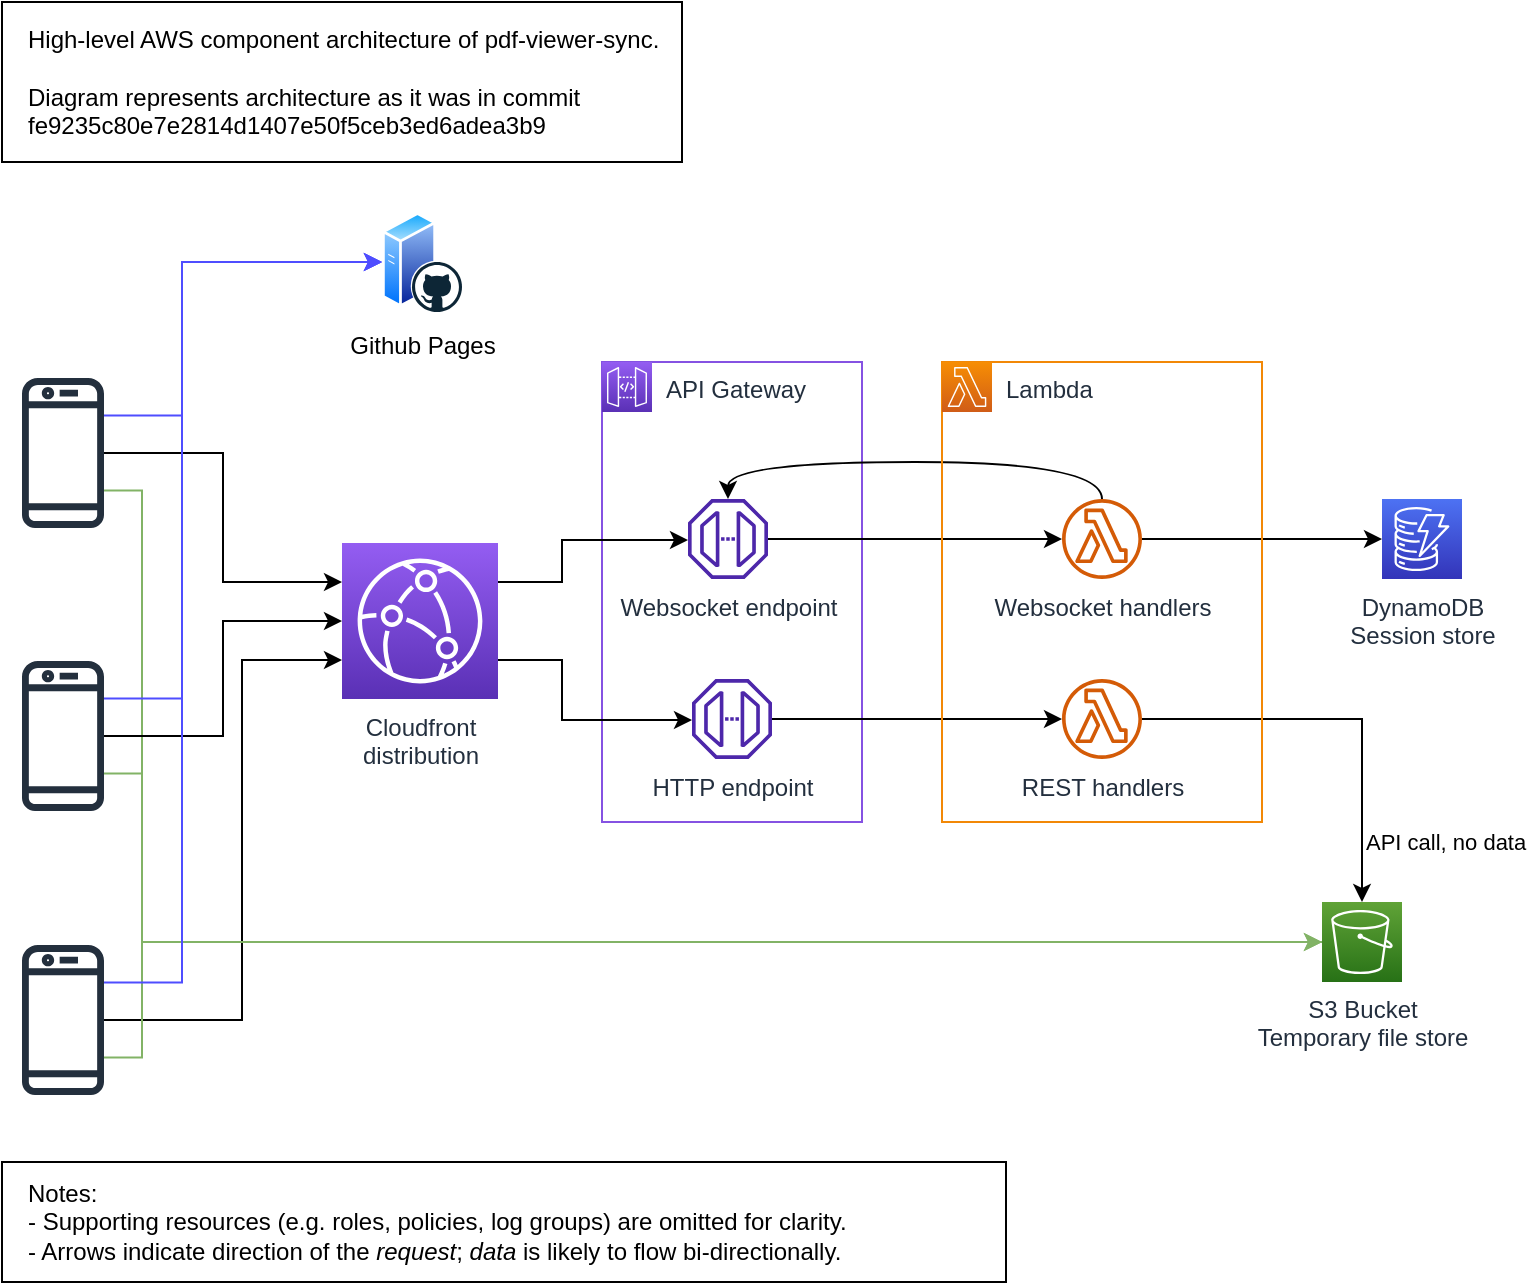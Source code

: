 <mxfile version="21.2.1" type="device">
  <diagram name="Page-1" id="QlAS6P0ZarEfJbWY2PkY">
    <mxGraphModel dx="1434" dy="747" grid="1" gridSize="10" guides="1" tooltips="1" connect="1" arrows="1" fold="1" page="0" pageScale="1" pageWidth="827" pageHeight="1169" math="0" shadow="0">
      <root>
        <mxCell id="0" />
        <mxCell id="1" parent="0" />
        <mxCell id="odi_V6lT9OdnU7UhY-RL-20" value="API Gateway" style="points=[[0,0],[0.25,0],[0.5,0],[0.75,0],[1,0],[1,0.25],[1,0.5],[1,0.75],[1,1],[0.75,1],[0.5,1],[0.25,1],[0,1],[0,0.75],[0,0.5],[0,0.25]];outlineConnect=0;gradientColor=none;html=1;whiteSpace=wrap;fontSize=12;fontStyle=0;container=1;pointerEvents=0;collapsible=0;recursiveResize=0;shape=mxgraph.aws4.group;grIcon=mxgraph.aws4.group_aws_cloud_alt;strokeColor=#8552e2;fillColor=none;verticalAlign=top;align=left;spacingLeft=30;fontColor=#232F3E;dashed=0;" parent="1" vertex="1">
          <mxGeometry x="330" y="290" width="130" height="230" as="geometry" />
        </mxCell>
        <mxCell id="odi_V6lT9OdnU7UhY-RL-3" value="" style="sketch=0;points=[[0,0,0],[0.25,0,0],[0.5,0,0],[0.75,0,0],[1,0,0],[0,1,0],[0.25,1,0],[0.5,1,0],[0.75,1,0],[1,1,0],[0,0.25,0],[0,0.5,0],[0,0.75,0],[1,0.25,0],[1,0.5,0],[1,0.75,0]];outlineConnect=0;fontColor=#232F3E;gradientColor=#945DF2;gradientDirection=north;fillColor=#5A30B5;strokeColor=#ffffff;dashed=0;verticalLabelPosition=bottom;verticalAlign=top;align=center;html=1;fontSize=12;fontStyle=0;aspect=fixed;shape=mxgraph.aws4.resourceIcon;resIcon=mxgraph.aws4.api_gateway;" parent="odi_V6lT9OdnU7UhY-RL-20" vertex="1">
          <mxGeometry width="25" height="25" as="geometry" />
        </mxCell>
        <mxCell id="odi_V6lT9OdnU7UhY-RL-26" value="Websocket endpoint" style="sketch=0;outlineConnect=0;fontColor=#232F3E;gradientColor=none;fillColor=#4D27AA;strokeColor=none;dashed=0;verticalLabelPosition=bottom;verticalAlign=top;align=center;html=1;fontSize=12;fontStyle=0;aspect=fixed;pointerEvents=1;shape=mxgraph.aws4.endpoint;movable=1;resizable=1;rotatable=1;deletable=1;editable=1;locked=0;connectable=1;" parent="odi_V6lT9OdnU7UhY-RL-20" vertex="1">
          <mxGeometry x="43" y="68.5" width="40" height="40" as="geometry" />
        </mxCell>
        <mxCell id="odi_V6lT9OdnU7UhY-RL-27" value="HTTP endpoint" style="sketch=0;outlineConnect=0;fontColor=#232F3E;gradientColor=none;fillColor=#4D27AA;strokeColor=none;dashed=0;verticalLabelPosition=bottom;verticalAlign=top;align=center;html=1;fontSize=12;fontStyle=0;aspect=fixed;pointerEvents=1;shape=mxgraph.aws4.endpoint;" parent="odi_V6lT9OdnU7UhY-RL-20" vertex="1">
          <mxGeometry x="45" y="158.5" width="40" height="40" as="geometry" />
        </mxCell>
        <mxCell id="odi_V6lT9OdnU7UhY-RL-28" style="edgeStyle=orthogonalEdgeStyle;rounded=0;orthogonalLoop=1;jettySize=auto;html=1;exitX=1;exitY=0.25;exitDx=0;exitDy=0;exitPerimeter=0;" parent="1" source="odi_V6lT9OdnU7UhY-RL-4" target="odi_V6lT9OdnU7UhY-RL-26" edge="1">
          <mxGeometry relative="1" as="geometry">
            <Array as="points">
              <mxPoint x="310" y="400" />
              <mxPoint x="310" y="379" />
            </Array>
          </mxGeometry>
        </mxCell>
        <mxCell id="odi_V6lT9OdnU7UhY-RL-29" style="edgeStyle=orthogonalEdgeStyle;rounded=0;orthogonalLoop=1;jettySize=auto;html=1;exitX=1;exitY=0.75;exitDx=0;exitDy=0;exitPerimeter=0;" parent="1" source="odi_V6lT9OdnU7UhY-RL-4" target="odi_V6lT9OdnU7UhY-RL-27" edge="1">
          <mxGeometry relative="1" as="geometry">
            <Array as="points">
              <mxPoint x="310" y="439" />
              <mxPoint x="310" y="469" />
            </Array>
          </mxGeometry>
        </mxCell>
        <mxCell id="odi_V6lT9OdnU7UhY-RL-4" value="Cloudfront&lt;br&gt;distribution" style="sketch=0;points=[[0,0,0],[0.25,0,0],[0.5,0,0],[0.75,0,0],[1,0,0],[0,1,0],[0.25,1,0],[0.5,1,0],[0.75,1,0],[1,1,0],[0,0.25,0],[0,0.5,0],[0,0.75,0],[1,0.25,0],[1,0.5,0],[1,0.75,0]];outlineConnect=0;fontColor=#232F3E;gradientColor=#945DF2;gradientDirection=north;fillColor=#5A30B5;strokeColor=#ffffff;dashed=0;verticalLabelPosition=bottom;verticalAlign=top;align=center;html=1;fontSize=12;fontStyle=0;aspect=fixed;shape=mxgraph.aws4.resourceIcon;resIcon=mxgraph.aws4.cloudfront;" parent="1" vertex="1">
          <mxGeometry x="200" y="380.5" width="78" height="78" as="geometry" />
        </mxCell>
        <mxCell id="odi_V6lT9OdnU7UhY-RL-14" style="edgeStyle=orthogonalEdgeStyle;rounded=0;orthogonalLoop=1;jettySize=auto;html=1;entryX=0;entryY=0.25;entryDx=0;entryDy=0;entryPerimeter=0;" parent="1" source="odi_V6lT9OdnU7UhY-RL-6" target="odi_V6lT9OdnU7UhY-RL-4" edge="1">
          <mxGeometry relative="1" as="geometry" />
        </mxCell>
        <mxCell id="psEK_-1R5tJC7iqlsom0-3" style="edgeStyle=orthogonalEdgeStyle;rounded=0;orthogonalLoop=1;jettySize=auto;html=1;entryX=0;entryY=0.5;entryDx=0;entryDy=0;entryPerimeter=0;exitX=1;exitY=0.75;exitDx=0;exitDy=0;exitPerimeter=0;fillColor=#d5e8d4;strokeColor=#82b366;" edge="1" parent="1" source="odi_V6lT9OdnU7UhY-RL-6" target="odi_V6lT9OdnU7UhY-RL-8">
          <mxGeometry relative="1" as="geometry">
            <mxPoint x="120" y="370" as="sourcePoint" />
            <Array as="points">
              <mxPoint x="100" y="354" />
              <mxPoint x="100" y="580" />
            </Array>
          </mxGeometry>
        </mxCell>
        <mxCell id="psEK_-1R5tJC7iqlsom0-18" style="edgeStyle=orthogonalEdgeStyle;rounded=0;orthogonalLoop=1;jettySize=auto;html=1;exitX=1;exitY=0.25;exitDx=0;exitDy=0;exitPerimeter=0;entryX=0;entryY=0.5;entryDx=0;entryDy=0;fillColor=#dae8fc;strokeColor=#4f4dff;" edge="1" parent="1" source="odi_V6lT9OdnU7UhY-RL-6" target="psEK_-1R5tJC7iqlsom0-14">
          <mxGeometry relative="1" as="geometry">
            <Array as="points">
              <mxPoint x="120" y="317" />
              <mxPoint x="120" y="240" />
            </Array>
          </mxGeometry>
        </mxCell>
        <mxCell id="odi_V6lT9OdnU7UhY-RL-6" value="" style="sketch=0;outlineConnect=0;fontColor=#232F3E;gradientColor=none;fillColor=#232F3D;strokeColor=none;dashed=0;verticalLabelPosition=bottom;verticalAlign=top;align=center;html=1;fontSize=12;fontStyle=0;aspect=fixed;pointerEvents=1;shape=mxgraph.aws4.mobile_client;points=[[1,0.25,0,0,0],[1,0.5,0,0,0],[1,0.75,0,0,0]];" parent="1" vertex="1">
          <mxGeometry x="40" y="296.5" width="41" height="78" as="geometry" />
        </mxCell>
        <mxCell id="odi_V6lT9OdnU7UhY-RL-15" style="edgeStyle=orthogonalEdgeStyle;rounded=0;orthogonalLoop=1;jettySize=auto;html=1;entryX=0;entryY=0.5;entryDx=0;entryDy=0;entryPerimeter=0;" parent="1" source="odi_V6lT9OdnU7UhY-RL-9" target="odi_V6lT9OdnU7UhY-RL-4" edge="1">
          <mxGeometry relative="1" as="geometry" />
        </mxCell>
        <mxCell id="psEK_-1R5tJC7iqlsom0-5" style="edgeStyle=orthogonalEdgeStyle;rounded=0;orthogonalLoop=1;jettySize=auto;html=1;entryX=0;entryY=0.5;entryDx=0;entryDy=0;entryPerimeter=0;exitX=1;exitY=0.75;exitDx=0;exitDy=0;exitPerimeter=0;fillColor=#d5e8d4;strokeColor=#82b366;" edge="1" parent="1" source="odi_V6lT9OdnU7UhY-RL-9" target="odi_V6lT9OdnU7UhY-RL-8">
          <mxGeometry relative="1" as="geometry">
            <mxPoint x="80" y="500" as="sourcePoint" />
            <Array as="points">
              <mxPoint x="100" y="496" />
              <mxPoint x="100" y="580" />
            </Array>
          </mxGeometry>
        </mxCell>
        <mxCell id="psEK_-1R5tJC7iqlsom0-19" style="edgeStyle=orthogonalEdgeStyle;rounded=0;orthogonalLoop=1;jettySize=auto;html=1;exitX=1;exitY=0.25;exitDx=0;exitDy=0;exitPerimeter=0;fillColor=#dae8fc;strokeColor=#4F4DFF;entryX=0;entryY=0.5;entryDx=0;entryDy=0;" edge="1" parent="1" source="odi_V6lT9OdnU7UhY-RL-9" target="psEK_-1R5tJC7iqlsom0-14">
          <mxGeometry relative="1" as="geometry">
            <mxPoint x="220" y="200" as="targetPoint" />
            <Array as="points">
              <mxPoint x="120" y="458" />
              <mxPoint x="120" y="240" />
            </Array>
          </mxGeometry>
        </mxCell>
        <mxCell id="odi_V6lT9OdnU7UhY-RL-9" value="" style="sketch=0;outlineConnect=0;fontColor=#232F3E;gradientColor=none;fillColor=#232F3D;strokeColor=none;dashed=0;verticalLabelPosition=bottom;verticalAlign=top;align=center;html=1;fontSize=12;fontStyle=0;aspect=fixed;pointerEvents=1;shape=mxgraph.aws4.mobile_client;points=[[1,0.25,0,0,0],[1,0.5,0,0,0],[1,0.75,0,0,0]];" parent="1" vertex="1">
          <mxGeometry x="40" y="438" width="41" height="78" as="geometry" />
        </mxCell>
        <mxCell id="odi_V6lT9OdnU7UhY-RL-16" style="edgeStyle=orthogonalEdgeStyle;rounded=0;orthogonalLoop=1;jettySize=auto;html=1;entryX=0;entryY=0.75;entryDx=0;entryDy=0;entryPerimeter=0;" parent="1" source="odi_V6lT9OdnU7UhY-RL-10" target="odi_V6lT9OdnU7UhY-RL-4" edge="1">
          <mxGeometry relative="1" as="geometry">
            <Array as="points">
              <mxPoint x="150" y="619" />
              <mxPoint x="150" y="439" />
            </Array>
          </mxGeometry>
        </mxCell>
        <mxCell id="psEK_-1R5tJC7iqlsom0-6" style="edgeStyle=orthogonalEdgeStyle;rounded=0;orthogonalLoop=1;jettySize=auto;html=1;exitX=1;exitY=0.75;exitDx=0;exitDy=0;exitPerimeter=0;entryX=0;entryY=0.5;entryDx=0;entryDy=0;entryPerimeter=0;endArrow=none;endFill=0;fillColor=#d5e8d4;strokeColor=#82b366;" edge="1" parent="1" source="odi_V6lT9OdnU7UhY-RL-10" target="odi_V6lT9OdnU7UhY-RL-8">
          <mxGeometry relative="1" as="geometry">
            <Array as="points">
              <mxPoint x="100" y="638" />
              <mxPoint x="100" y="580" />
            </Array>
          </mxGeometry>
        </mxCell>
        <mxCell id="psEK_-1R5tJC7iqlsom0-20" style="edgeStyle=orthogonalEdgeStyle;rounded=0;orthogonalLoop=1;jettySize=auto;html=1;exitX=1;exitY=0.25;exitDx=0;exitDy=0;exitPerimeter=0;entryX=0;entryY=0.5;entryDx=0;entryDy=0;fillColor=#dae8fc;strokeColor=#4f4dff;" edge="1" parent="1" source="odi_V6lT9OdnU7UhY-RL-10" target="psEK_-1R5tJC7iqlsom0-14">
          <mxGeometry relative="1" as="geometry">
            <Array as="points">
              <mxPoint x="120" y="600" />
              <mxPoint x="120" y="240" />
            </Array>
          </mxGeometry>
        </mxCell>
        <mxCell id="odi_V6lT9OdnU7UhY-RL-10" value="" style="sketch=0;outlineConnect=0;fontColor=#232F3E;gradientColor=none;fillColor=#232F3D;strokeColor=none;dashed=0;verticalLabelPosition=bottom;verticalAlign=top;align=center;html=1;fontSize=12;fontStyle=0;aspect=fixed;pointerEvents=1;shape=mxgraph.aws4.mobile_client;points=[[1,0.25,0,0,0],[1,0.5,0,0,0],[1,0.75,0,0,0]];" parent="1" vertex="1">
          <mxGeometry x="40" y="580" width="41" height="78" as="geometry" />
        </mxCell>
        <mxCell id="odi_V6lT9OdnU7UhY-RL-30" style="edgeStyle=orthogonalEdgeStyle;rounded=0;orthogonalLoop=1;jettySize=auto;html=1;" parent="1" source="odi_V6lT9OdnU7UhY-RL-26" target="odi_V6lT9OdnU7UhY-RL-24" edge="1">
          <mxGeometry relative="1" as="geometry" />
        </mxCell>
        <mxCell id="odi_V6lT9OdnU7UhY-RL-31" style="edgeStyle=orthogonalEdgeStyle;rounded=0;orthogonalLoop=1;jettySize=auto;html=1;" parent="1" source="odi_V6lT9OdnU7UhY-RL-27" target="odi_V6lT9OdnU7UhY-RL-25" edge="1">
          <mxGeometry relative="1" as="geometry" />
        </mxCell>
        <mxCell id="psEK_-1R5tJC7iqlsom0-13" style="edgeStyle=orthogonalEdgeStyle;rounded=0;orthogonalLoop=1;jettySize=auto;html=1;elbow=vertical;curved=1;" edge="1" parent="1" source="odi_V6lT9OdnU7UhY-RL-24" target="odi_V6lT9OdnU7UhY-RL-26">
          <mxGeometry relative="1" as="geometry">
            <mxPoint x="370" y="280" as="targetPoint" />
            <Array as="points">
              <mxPoint x="580" y="340" />
              <mxPoint x="393" y="340" />
            </Array>
          </mxGeometry>
        </mxCell>
        <mxCell id="odi_V6lT9OdnU7UhY-RL-24" value="Websocket handlers" style="sketch=0;outlineConnect=0;fontColor=#232F3E;gradientColor=none;fillColor=#D45B07;strokeColor=none;dashed=0;verticalLabelPosition=bottom;verticalAlign=top;align=center;html=1;fontSize=12;fontStyle=0;aspect=fixed;pointerEvents=1;shape=mxgraph.aws4.lambda_function;" parent="1" vertex="1">
          <mxGeometry x="560" y="358.5" width="40" height="40" as="geometry" />
        </mxCell>
        <mxCell id="odi_V6lT9OdnU7UhY-RL-36" style="edgeStyle=orthogonalEdgeStyle;rounded=0;orthogonalLoop=1;jettySize=auto;html=1;entryX=0;entryY=0.5;entryDx=0;entryDy=0;entryPerimeter=0;" parent="1" source="odi_V6lT9OdnU7UhY-RL-24" target="odi_V6lT9OdnU7UhY-RL-5" edge="1">
          <mxGeometry relative="1" as="geometry" />
        </mxCell>
        <mxCell id="odi_V6lT9OdnU7UhY-RL-25" value="&lt;span style=&quot;color: rgb(35, 47, 62); font-family: Helvetica; font-size: 12px; font-style: normal; font-variant-ligatures: normal; font-variant-caps: normal; font-weight: 400; letter-spacing: normal; orphans: 2; text-align: center; text-indent: 0px; text-transform: none; widows: 2; word-spacing: 0px; -webkit-text-stroke-width: 0px; background-color: rgb(255, 255, 255); text-decoration-thickness: initial; text-decoration-style: initial; text-decoration-color: initial; float: none; display: inline !important;&quot;&gt;REST handlers&lt;/span&gt;" style="sketch=0;outlineConnect=0;fontColor=#232F3E;gradientColor=none;fillColor=#D45B07;strokeColor=none;dashed=0;verticalLabelPosition=bottom;verticalAlign=top;align=center;html=1;fontSize=12;fontStyle=0;aspect=fixed;pointerEvents=1;shape=mxgraph.aws4.lambda_function;" parent="1" vertex="1">
          <mxGeometry x="560" y="448.5" width="40" height="40" as="geometry" />
        </mxCell>
        <mxCell id="odi_V6lT9OdnU7UhY-RL-8" value="S3 Bucket&lt;br&gt;Temporary file store" style="sketch=0;points=[[0,0,0],[0.25,0,0],[0.5,0,0],[0.75,0,0],[1,0,0],[0,1,0],[0.25,1,0],[0.5,1,0],[0.75,1,0],[1,1,0],[0,0.25,0],[0,0.5,0],[0,0.75,0],[1,0.25,0],[1,0.5,0],[1,0.75,0]];outlineConnect=0;fontColor=#232F3E;gradientColor=#60A337;gradientDirection=north;fillColor=#277116;strokeColor=#ffffff;dashed=0;verticalLabelPosition=bottom;verticalAlign=top;align=center;html=1;fontSize=12;fontStyle=0;aspect=fixed;shape=mxgraph.aws4.resourceIcon;resIcon=mxgraph.aws4.s3;labelPosition=center;" parent="1" vertex="1">
          <mxGeometry x="690" y="560" width="40" height="40" as="geometry" />
        </mxCell>
        <mxCell id="odi_V6lT9OdnU7UhY-RL-33" style="edgeStyle=orthogonalEdgeStyle;rounded=0;orthogonalLoop=1;jettySize=auto;html=1;entryX=0.5;entryY=0;entryDx=0;entryDy=0;entryPerimeter=0;labelPosition=right;verticalLabelPosition=middle;align=left;verticalAlign=middle;" parent="1" source="odi_V6lT9OdnU7UhY-RL-25" target="odi_V6lT9OdnU7UhY-RL-8" edge="1">
          <mxGeometry relative="1" as="geometry">
            <mxPoint x="579.5" y="358.5" as="sourcePoint" />
            <mxPoint x="579.5" y="250" as="targetPoint" />
          </mxGeometry>
        </mxCell>
        <mxCell id="psEK_-1R5tJC7iqlsom0-1" value="API call, no data" style="edgeLabel;html=1;align=left;verticalAlign=middle;resizable=0;points=[];" vertex="1" connectable="0" parent="odi_V6lT9OdnU7UhY-RL-33">
          <mxGeometry x="0.281" y="-4" relative="1" as="geometry">
            <mxPoint x="4" y="42" as="offset" />
          </mxGeometry>
        </mxCell>
        <mxCell id="odi_V6lT9OdnU7UhY-RL-5" value="DynamoDB&lt;br&gt;Session store" style="sketch=0;points=[[0,0,0],[0.25,0,0],[0.5,0,0],[0.75,0,0],[1,0,0],[0,1,0],[0.25,1,0],[0.5,1,0],[0.75,1,0],[1,1,0],[0,0.25,0],[0,0.5,0],[0,0.75,0],[1,0.25,0],[1,0.5,0],[1,0.75,0]];outlineConnect=0;fontColor=#232F3E;gradientColor=#4D72F3;gradientDirection=north;fillColor=#3334B9;strokeColor=#ffffff;dashed=0;verticalLabelPosition=bottom;verticalAlign=top;align=center;html=1;fontSize=12;fontStyle=0;aspect=fixed;shape=mxgraph.aws4.resourceIcon;resIcon=mxgraph.aws4.dynamodb;" parent="1" vertex="1">
          <mxGeometry x="720" y="358.5" width="40" height="40" as="geometry" />
        </mxCell>
        <mxCell id="odi_V6lT9OdnU7UhY-RL-34" value="" style="group" parent="1" vertex="1" connectable="0">
          <mxGeometry x="500" y="290" width="160" height="230" as="geometry" />
        </mxCell>
        <mxCell id="odi_V6lT9OdnU7UhY-RL-21" value="Lambda" style="points=[[0,0],[0.25,0],[0.5,0],[0.75,0],[1,0],[1,0.25],[1,0.5],[1,0.75],[1,1],[0.75,1],[0.5,1],[0.25,1],[0,1],[0,0.75],[0,0.5],[0,0.25]];outlineConnect=0;gradientColor=none;html=1;whiteSpace=wrap;fontSize=12;fontStyle=0;container=0;pointerEvents=0;collapsible=0;recursiveResize=0;shape=mxgraph.aws4.group;grIcon=mxgraph.aws4.group_aws_cloud_alt;strokeColor=#f28806;fillColor=none;verticalAlign=top;align=left;spacingLeft=30;fontColor=#232F3E;dashed=0;" parent="odi_V6lT9OdnU7UhY-RL-34" vertex="1">
          <mxGeometry width="160" height="230.0" as="geometry" />
        </mxCell>
        <mxCell id="odi_V6lT9OdnU7UhY-RL-7" value="" style="sketch=0;points=[[0,0,0],[0.25,0,0],[0.5,0,0],[0.75,0,0],[1,0,0],[0,1,0],[0.25,1,0],[0.5,1,0],[0.75,1,0],[1,1,0],[0,0.25,0],[0,0.5,0],[0,0.75,0],[1,0.25,0],[1,0.5,0],[1,0.75,0]];outlineConnect=0;fontColor=#232F3E;gradientColor=#F78E04;gradientDirection=north;fillColor=#D05C17;strokeColor=#ffffff;dashed=0;verticalLabelPosition=bottom;verticalAlign=top;align=center;html=1;fontSize=12;fontStyle=0;aspect=fixed;shape=mxgraph.aws4.resourceIcon;resIcon=mxgraph.aws4.lambda;" parent="odi_V6lT9OdnU7UhY-RL-34" vertex="1">
          <mxGeometry width="25" height="25" as="geometry" />
        </mxCell>
        <mxCell id="glznaEs4rfP4Ca6hVpfA-1" value="High-level AWS component architecture of pdf-viewer-sync.&lt;br&gt;&lt;br&gt;Diagram represents architecture as it was in commit&lt;br style=&quot;border-color: var(--border-color);&quot;&gt;fe9235c80e7e2814d1407e50f5ceb3ed6adea3b9" style="rounded=0;whiteSpace=wrap;html=1;align=left;spacing=3;spacingLeft=10;spacingBottom=10;spacingRight=10;spacingTop=10;" parent="1" vertex="1">
          <mxGeometry x="30" y="110" width="340" height="80" as="geometry" />
        </mxCell>
        <mxCell id="glznaEs4rfP4Ca6hVpfA-4" value="Notes:&lt;br&gt;- Supporting resources (e.g. roles, policies, log groups) are omitted for clarity.&lt;br&gt;- Arrows indicate direction of the &lt;i&gt;request&lt;/i&gt;; &lt;i&gt;data&lt;/i&gt; is likely to flow bi-directionally." style="rounded=0;whiteSpace=wrap;html=1;align=left;spacing=3;spacingLeft=10;spacingBottom=10;spacingRight=10;spacingTop=10;" parent="1" vertex="1">
          <mxGeometry x="30" y="690" width="502" height="60" as="geometry" />
        </mxCell>
        <mxCell id="psEK_-1R5tJC7iqlsom0-16" value="" style="group" vertex="1" connectable="0" parent="1">
          <mxGeometry x="220" y="215" width="40" height="50" as="geometry" />
        </mxCell>
        <mxCell id="psEK_-1R5tJC7iqlsom0-14" value="Github Pages" style="image;aspect=fixed;perimeter=ellipsePerimeter;html=1;align=center;shadow=0;dashed=0;spacingTop=3;image=img/lib/active_directory/web_server.svg;" vertex="1" parent="psEK_-1R5tJC7iqlsom0-16">
          <mxGeometry width="40" height="50" as="geometry" />
        </mxCell>
        <mxCell id="psEK_-1R5tJC7iqlsom0-15" value="" style="dashed=0;outlineConnect=0;html=1;align=center;labelPosition=center;verticalLabelPosition=bottom;verticalAlign=top;shape=mxgraph.weblogos.github" vertex="1" parent="psEK_-1R5tJC7iqlsom0-16">
          <mxGeometry x="15" y="25" width="25" height="25" as="geometry" />
        </mxCell>
      </root>
    </mxGraphModel>
  </diagram>
</mxfile>
